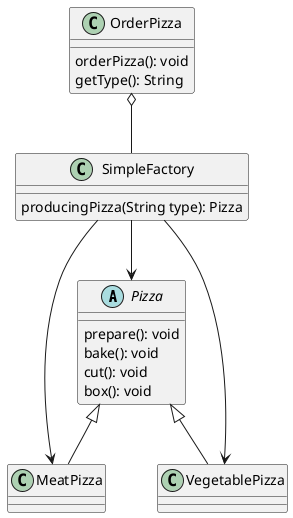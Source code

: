 @startuml
'https://plantuml.com/class-diagram

abstract class Pizza{
    prepare(): void
    bake(): void
    cut(): void
    box(): void
}
class MeatPizza
class VegetablePizza
class OrderPizza{
    orderPizza(): void
    getType(): String
}
class SimpleFactory{
    producingPizza(String type): Pizza
}

Pizza <|-- MeatPizza
Pizza <|-- VegetablePizza
OrderPizza o-- SimpleFactory
SimpleFactory --> Pizza
SimpleFactory --> MeatPizza
SimpleFactory --> VegetablePizza


@enduml